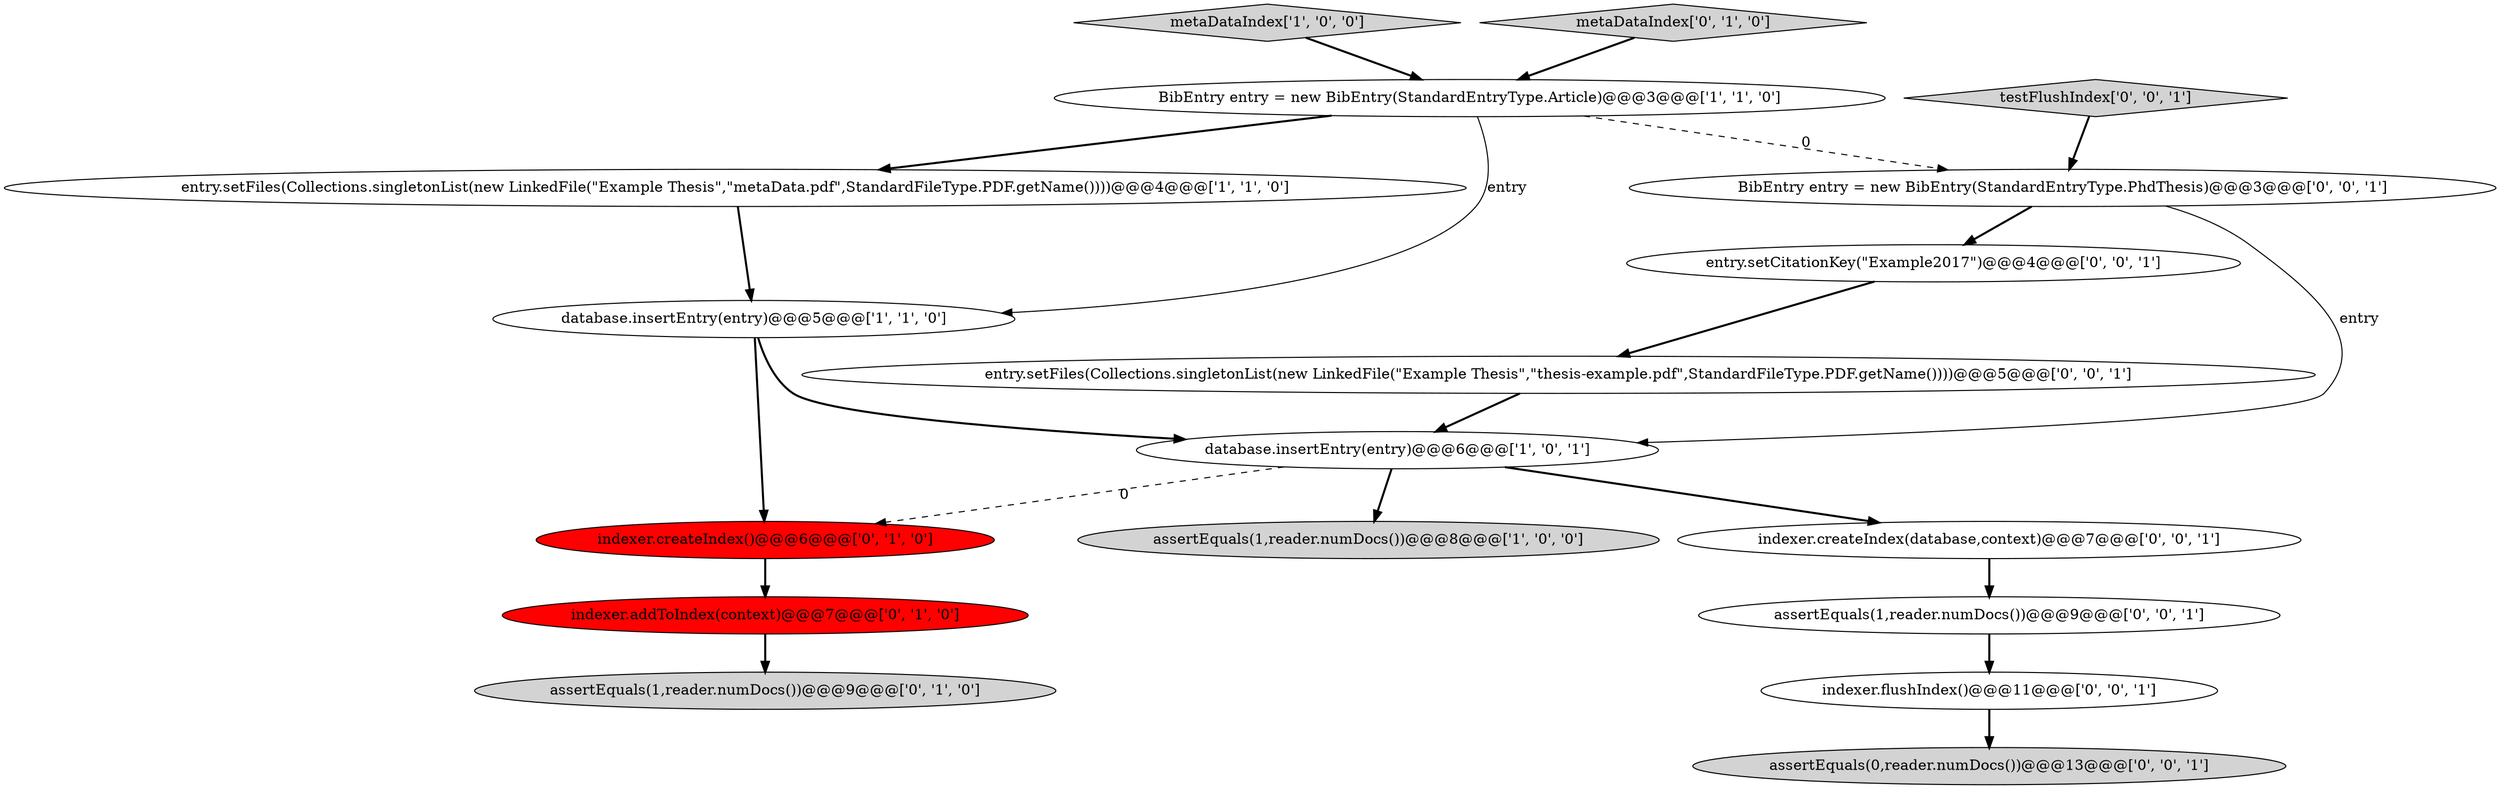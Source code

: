 digraph {
14 [style = filled, label = "assertEquals(0,reader.numDocs())@@@13@@@['0', '0', '1']", fillcolor = lightgray, shape = ellipse image = "AAA0AAABBB3BBB"];
1 [style = filled, label = "metaDataIndex['1', '0', '0']", fillcolor = lightgray, shape = diamond image = "AAA0AAABBB1BBB"];
15 [style = filled, label = "entry.setCitationKey(\"Example2017\")@@@4@@@['0', '0', '1']", fillcolor = white, shape = ellipse image = "AAA0AAABBB3BBB"];
7 [style = filled, label = "assertEquals(1,reader.numDocs())@@@9@@@['0', '1', '0']", fillcolor = lightgray, shape = ellipse image = "AAA0AAABBB2BBB"];
12 [style = filled, label = "entry.setFiles(Collections.singletonList(new LinkedFile(\"Example Thesis\",\"thesis-example.pdf\",StandardFileType.PDF.getName())))@@@5@@@['0', '0', '1']", fillcolor = white, shape = ellipse image = "AAA0AAABBB3BBB"];
3 [style = filled, label = "entry.setFiles(Collections.singletonList(new LinkedFile(\"Example Thesis\",\"metaData.pdf\",StandardFileType.PDF.getName())))@@@4@@@['1', '1', '0']", fillcolor = white, shape = ellipse image = "AAA0AAABBB1BBB"];
6 [style = filled, label = "metaDataIndex['0', '1', '0']", fillcolor = lightgray, shape = diamond image = "AAA0AAABBB2BBB"];
8 [style = filled, label = "indexer.addToIndex(context)@@@7@@@['0', '1', '0']", fillcolor = red, shape = ellipse image = "AAA1AAABBB2BBB"];
16 [style = filled, label = "indexer.flushIndex()@@@11@@@['0', '0', '1']", fillcolor = white, shape = ellipse image = "AAA0AAABBB3BBB"];
4 [style = filled, label = "database.insertEntry(entry)@@@5@@@['1', '1', '0']", fillcolor = white, shape = ellipse image = "AAA0AAABBB1BBB"];
9 [style = filled, label = "indexer.createIndex()@@@6@@@['0', '1', '0']", fillcolor = red, shape = ellipse image = "AAA1AAABBB2BBB"];
2 [style = filled, label = "BibEntry entry = new BibEntry(StandardEntryType.Article)@@@3@@@['1', '1', '0']", fillcolor = white, shape = ellipse image = "AAA0AAABBB1BBB"];
10 [style = filled, label = "indexer.createIndex(database,context)@@@7@@@['0', '0', '1']", fillcolor = white, shape = ellipse image = "AAA0AAABBB3BBB"];
5 [style = filled, label = "database.insertEntry(entry)@@@6@@@['1', '0', '1']", fillcolor = white, shape = ellipse image = "AAA0AAABBB1BBB"];
17 [style = filled, label = "testFlushIndex['0', '0', '1']", fillcolor = lightgray, shape = diamond image = "AAA0AAABBB3BBB"];
13 [style = filled, label = "BibEntry entry = new BibEntry(StandardEntryType.PhdThesis)@@@3@@@['0', '0', '1']", fillcolor = white, shape = ellipse image = "AAA0AAABBB3BBB"];
0 [style = filled, label = "assertEquals(1,reader.numDocs())@@@8@@@['1', '0', '0']", fillcolor = lightgray, shape = ellipse image = "AAA0AAABBB1BBB"];
11 [style = filled, label = "assertEquals(1,reader.numDocs())@@@9@@@['0', '0', '1']", fillcolor = white, shape = ellipse image = "AAA0AAABBB3BBB"];
4->9 [style = bold, label=""];
5->10 [style = bold, label=""];
11->16 [style = bold, label=""];
12->5 [style = bold, label=""];
2->3 [style = bold, label=""];
2->4 [style = solid, label="entry"];
13->5 [style = solid, label="entry"];
5->9 [style = dashed, label="0"];
9->8 [style = bold, label=""];
3->4 [style = bold, label=""];
8->7 [style = bold, label=""];
6->2 [style = bold, label=""];
5->0 [style = bold, label=""];
2->13 [style = dashed, label="0"];
16->14 [style = bold, label=""];
1->2 [style = bold, label=""];
15->12 [style = bold, label=""];
13->15 [style = bold, label=""];
17->13 [style = bold, label=""];
4->5 [style = bold, label=""];
10->11 [style = bold, label=""];
}
